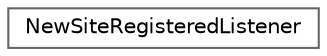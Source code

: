 digraph "Graphical Class Hierarchy"
{
 // LATEX_PDF_SIZE
  bgcolor="transparent";
  edge [fontname=Helvetica,fontsize=10,labelfontname=Helvetica,labelfontsize=10];
  node [fontname=Helvetica,fontsize=10,shape=box,height=0.2,width=0.4];
  rankdir="LR";
  Node0 [id="Node000000",label="NewSiteRegisteredListener",height=0.2,width=0.4,color="grey40", fillcolor="white", style="filled",URL="$class_app_1_1_listeners_1_1_new_site_registered_listener.html",tooltip=" "];
}
